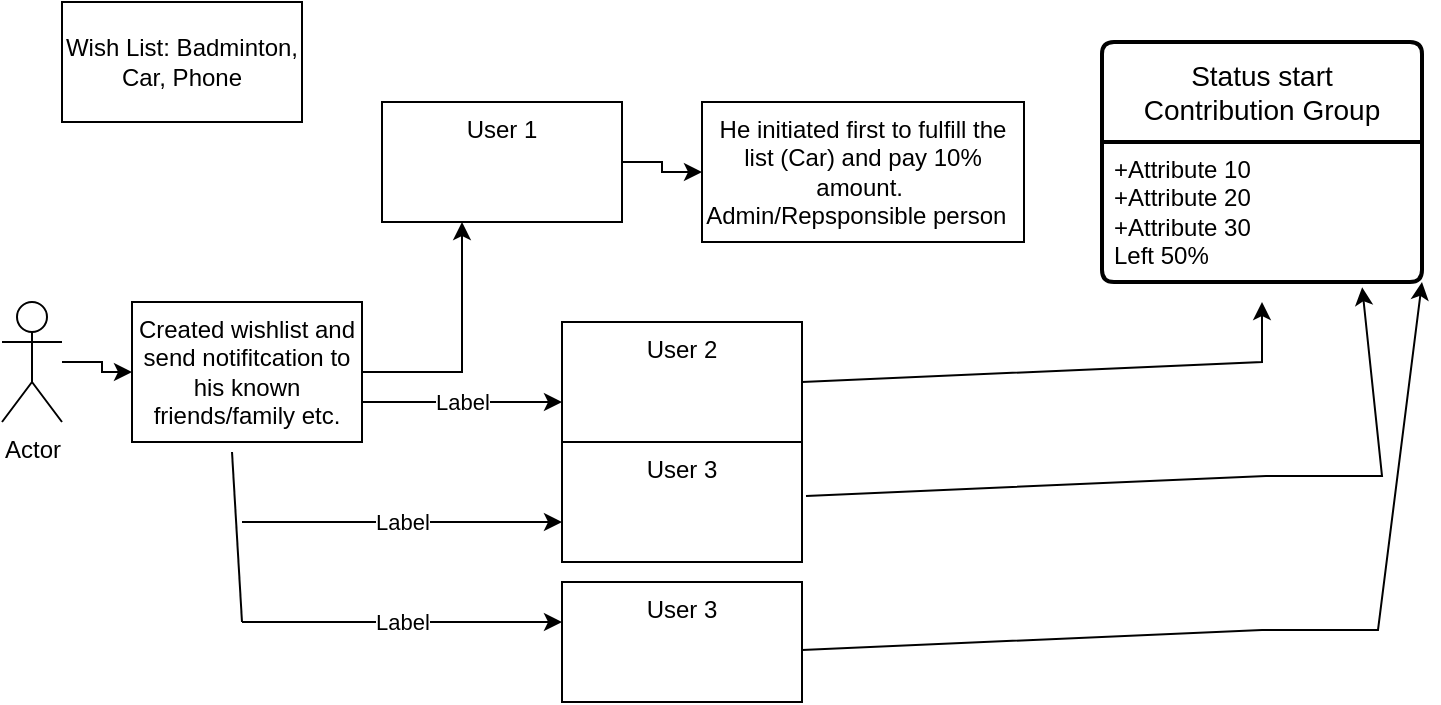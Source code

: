 <mxfile version="24.0.4" type="github">
  <diagram name="Page-1" id="EvC8zE36NojXDn-zlxMh">
    <mxGraphModel dx="794" dy="412" grid="1" gridSize="10" guides="1" tooltips="1" connect="1" arrows="1" fold="1" page="1" pageScale="1" pageWidth="850" pageHeight="1100" math="0" shadow="0">
      <root>
        <mxCell id="0" />
        <mxCell id="1" parent="0" />
        <mxCell id="eL3KZXMqJx6TmEl7TWKh-3" value="" style="edgeStyle=orthogonalEdgeStyle;rounded=0;orthogonalLoop=1;jettySize=auto;html=1;" parent="1" source="eL3KZXMqJx6TmEl7TWKh-1" target="eL3KZXMqJx6TmEl7TWKh-2" edge="1">
          <mxGeometry relative="1" as="geometry" />
        </mxCell>
        <mxCell id="eL3KZXMqJx6TmEl7TWKh-1" value="Actor" style="shape=umlActor;verticalLabelPosition=bottom;verticalAlign=top;html=1;outlineConnect=0;" parent="1" vertex="1">
          <mxGeometry x="90" y="150" width="30" height="60" as="geometry" />
        </mxCell>
        <mxCell id="eL3KZXMqJx6TmEl7TWKh-5" value="" style="edgeStyle=orthogonalEdgeStyle;rounded=0;orthogonalLoop=1;jettySize=auto;html=1;" parent="1" source="eL3KZXMqJx6TmEl7TWKh-2" target="eL3KZXMqJx6TmEl7TWKh-4" edge="1">
          <mxGeometry relative="1" as="geometry">
            <Array as="points">
              <mxPoint x="320" y="185" />
            </Array>
          </mxGeometry>
        </mxCell>
        <mxCell id="eL3KZXMqJx6TmEl7TWKh-2" value="Created wishlist and send notifitcation to his known friends/family etc." style="whiteSpace=wrap;html=1;verticalAlign=top;" parent="1" vertex="1">
          <mxGeometry x="155" y="150" width="115" height="70" as="geometry" />
        </mxCell>
        <mxCell id="eL3KZXMqJx6TmEl7TWKh-19" value="" style="edgeStyle=orthogonalEdgeStyle;rounded=0;orthogonalLoop=1;jettySize=auto;html=1;" parent="1" source="eL3KZXMqJx6TmEl7TWKh-4" target="eL3KZXMqJx6TmEl7TWKh-18" edge="1">
          <mxGeometry relative="1" as="geometry" />
        </mxCell>
        <mxCell id="eL3KZXMqJx6TmEl7TWKh-4" value="User 1" style="whiteSpace=wrap;html=1;verticalAlign=top;" parent="1" vertex="1">
          <mxGeometry x="280" y="50" width="120" height="60" as="geometry" />
        </mxCell>
        <mxCell id="eL3KZXMqJx6TmEl7TWKh-7" value="" style="endArrow=classic;html=1;rounded=0;" parent="1" edge="1">
          <mxGeometry relative="1" as="geometry">
            <mxPoint x="270" y="200" as="sourcePoint" />
            <mxPoint x="370" y="200" as="targetPoint" />
          </mxGeometry>
        </mxCell>
        <mxCell id="eL3KZXMqJx6TmEl7TWKh-8" value="Label" style="edgeLabel;resizable=0;html=1;;align=center;verticalAlign=middle;" parent="eL3KZXMqJx6TmEl7TWKh-7" connectable="0" vertex="1">
          <mxGeometry relative="1" as="geometry" />
        </mxCell>
        <mxCell id="eL3KZXMqJx6TmEl7TWKh-9" value="User 2" style="whiteSpace=wrap;html=1;verticalAlign=top;" parent="1" vertex="1">
          <mxGeometry x="370" y="160" width="120" height="60" as="geometry" />
        </mxCell>
        <mxCell id="eL3KZXMqJx6TmEl7TWKh-10" value="" style="endArrow=classic;html=1;rounded=0;" parent="1" edge="1">
          <mxGeometry relative="1" as="geometry">
            <mxPoint x="210" y="260" as="sourcePoint" />
            <mxPoint x="370" y="260" as="targetPoint" />
          </mxGeometry>
        </mxCell>
        <mxCell id="eL3KZXMqJx6TmEl7TWKh-11" value="Label" style="edgeLabel;resizable=0;html=1;;align=center;verticalAlign=middle;" parent="eL3KZXMqJx6TmEl7TWKh-10" connectable="0" vertex="1">
          <mxGeometry relative="1" as="geometry" />
        </mxCell>
        <mxCell id="eL3KZXMqJx6TmEl7TWKh-12" value="User 3" style="whiteSpace=wrap;html=1;verticalAlign=top;" parent="1" vertex="1">
          <mxGeometry x="370" y="220" width="120" height="60" as="geometry" />
        </mxCell>
        <mxCell id="eL3KZXMqJx6TmEl7TWKh-13" value="User 3" style="whiteSpace=wrap;html=1;verticalAlign=top;" parent="1" vertex="1">
          <mxGeometry x="370" y="290" width="120" height="60" as="geometry" />
        </mxCell>
        <mxCell id="eL3KZXMqJx6TmEl7TWKh-14" value="" style="endArrow=classic;html=1;rounded=0;" parent="1" edge="1">
          <mxGeometry relative="1" as="geometry">
            <mxPoint x="210" y="310" as="sourcePoint" />
            <mxPoint x="370" y="310" as="targetPoint" />
          </mxGeometry>
        </mxCell>
        <mxCell id="eL3KZXMqJx6TmEl7TWKh-15" value="Label" style="edgeLabel;resizable=0;html=1;;align=center;verticalAlign=middle;" parent="eL3KZXMqJx6TmEl7TWKh-14" connectable="0" vertex="1">
          <mxGeometry relative="1" as="geometry" />
        </mxCell>
        <mxCell id="eL3KZXMqJx6TmEl7TWKh-16" value="" style="endArrow=none;html=1;rounded=0;" parent="1" edge="1">
          <mxGeometry width="50" height="50" relative="1" as="geometry">
            <mxPoint x="210" y="310" as="sourcePoint" />
            <mxPoint x="205" y="225" as="targetPoint" />
          </mxGeometry>
        </mxCell>
        <mxCell id="eL3KZXMqJx6TmEl7TWKh-17" value="Wish List: Badminton,&lt;div&gt;Car, Phone&lt;/div&gt;" style="rounded=0;whiteSpace=wrap;html=1;" parent="1" vertex="1">
          <mxGeometry x="120" width="120" height="60" as="geometry" />
        </mxCell>
        <mxCell id="eL3KZXMqJx6TmEl7TWKh-18" value="He initiated first to fulfill the list (Car) and pay 10% amount.&amp;nbsp;&lt;div&gt;Admin/Repsponsible person&amp;nbsp;&amp;nbsp;&lt;/div&gt;" style="whiteSpace=wrap;html=1;verticalAlign=top;" parent="1" vertex="1">
          <mxGeometry x="440" y="50" width="161" height="70" as="geometry" />
        </mxCell>
        <mxCell id="eL3KZXMqJx6TmEl7TWKh-20" value="Status start&lt;div&gt;Contribution Group&lt;/div&gt;" style="swimlane;childLayout=stackLayout;horizontal=1;startSize=50;horizontalStack=0;rounded=1;fontSize=14;fontStyle=0;strokeWidth=2;resizeParent=0;resizeLast=1;shadow=0;dashed=0;align=center;arcSize=4;whiteSpace=wrap;html=1;" parent="1" vertex="1">
          <mxGeometry x="640" y="20" width="160" height="120" as="geometry" />
        </mxCell>
        <mxCell id="eL3KZXMqJx6TmEl7TWKh-21" value="+Attribute 10&lt;br&gt;+Attribute 20&lt;br&gt;+Attribute 30&amp;nbsp;&lt;div&gt;Left 50%&lt;/div&gt;" style="align=left;strokeColor=none;fillColor=none;spacingLeft=4;fontSize=12;verticalAlign=top;resizable=0;rotatable=0;part=1;html=1;" parent="eL3KZXMqJx6TmEl7TWKh-20" vertex="1">
          <mxGeometry y="50" width="160" height="70" as="geometry" />
        </mxCell>
        <mxCell id="eL3KZXMqJx6TmEl7TWKh-22" value="" style="endArrow=classic;html=1;rounded=0;exitX=1;exitY=0.5;exitDx=0;exitDy=0;" parent="1" source="eL3KZXMqJx6TmEl7TWKh-9" edge="1">
          <mxGeometry width="50" height="50" relative="1" as="geometry">
            <mxPoint x="380" y="190" as="sourcePoint" />
            <mxPoint x="720" y="150" as="targetPoint" />
            <Array as="points">
              <mxPoint x="720" y="180" />
            </Array>
          </mxGeometry>
        </mxCell>
        <mxCell id="eL3KZXMqJx6TmEl7TWKh-23" value="" style="endArrow=classic;html=1;rounded=0;exitX=1;exitY=0.5;exitDx=0;exitDy=0;entryX=0.813;entryY=1.038;entryDx=0;entryDy=0;entryPerimeter=0;" parent="1" target="eL3KZXMqJx6TmEl7TWKh-21" edge="1">
          <mxGeometry width="50" height="50" relative="1" as="geometry">
            <mxPoint x="492" y="247" as="sourcePoint" />
            <mxPoint x="722" y="207" as="targetPoint" />
            <Array as="points">
              <mxPoint x="722" y="237" />
              <mxPoint x="780" y="237" />
            </Array>
          </mxGeometry>
        </mxCell>
        <mxCell id="eL3KZXMqJx6TmEl7TWKh-24" value="" style="endArrow=classic;html=1;rounded=0;exitX=1;exitY=0.5;exitDx=0;exitDy=0;entryX=1;entryY=1;entryDx=0;entryDy=0;" parent="1" target="eL3KZXMqJx6TmEl7TWKh-21" edge="1">
          <mxGeometry width="50" height="50" relative="1" as="geometry">
            <mxPoint x="490" y="324" as="sourcePoint" />
            <mxPoint x="768" y="220" as="targetPoint" />
            <Array as="points">
              <mxPoint x="720" y="314" />
              <mxPoint x="778" y="314" />
            </Array>
          </mxGeometry>
        </mxCell>
      </root>
    </mxGraphModel>
  </diagram>
</mxfile>

